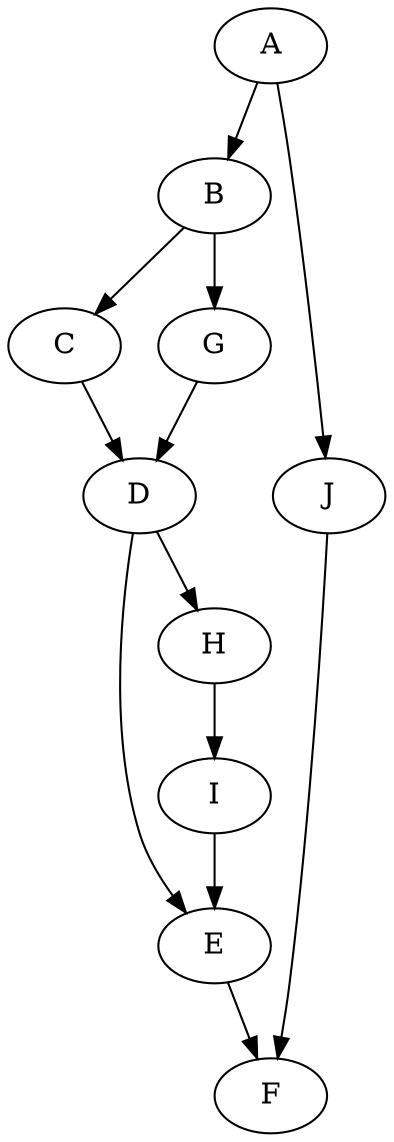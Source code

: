 digraph test_feature_branch {
	A -> B -> C -> D ->           E -> F;
	     B -> G -> D 							      ;
								 D -> H -> I -> E     ;
	A -> J -> 										     F;
}